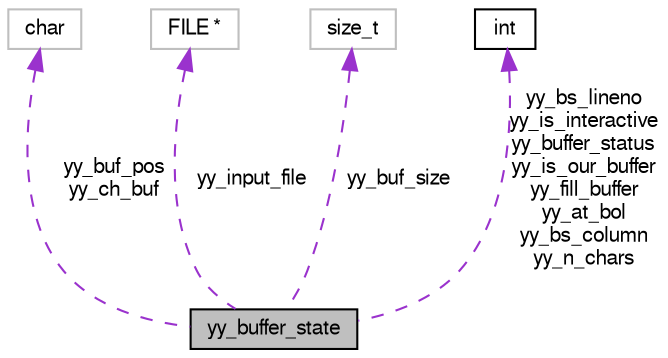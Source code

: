 digraph G
{
  bgcolor="transparent";
  edge [fontname="FreeSans",fontsize="10",labelfontname="FreeSans",labelfontsize="10"];
  node [fontname="FreeSans",fontsize="10",shape=record];
  Node1 [label="yy_buffer_state",height=0.2,width=0.4,color="black", fillcolor="grey75", style="filled" fontcolor="black"];
  Node2 -> Node1 [dir=back,color="darkorchid3",fontsize="10",style="dashed",label="yy_buf_pos\nyy_ch_buf",fontname="FreeSans"];
  Node2 [label="char",height=0.2,width=0.4,color="grey75"];
  Node3 -> Node1 [dir=back,color="darkorchid3",fontsize="10",style="dashed",label="yy_input_file",fontname="FreeSans"];
  Node3 [label="FILE *",height=0.2,width=0.4,color="grey75"];
  Node4 -> Node1 [dir=back,color="darkorchid3",fontsize="10",style="dashed",label="yy_buf_size",fontname="FreeSans"];
  Node4 [label="size_t",height=0.2,width=0.4,color="grey75"];
  Node5 -> Node1 [dir=back,color="darkorchid3",fontsize="10",style="dashed",label="yy_bs_lineno\nyy_is_interactive\nyy_buffer_status\nyy_is_our_buffer\nyy_fill_buffer\nyy_at_bol\nyy_bs_column\nyy_n_chars",fontname="FreeSans"];
  Node5 [label="int",height=0.2,width=0.4,color="black",URL="$classint.html"];
}
